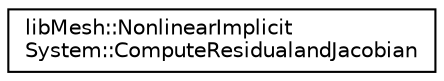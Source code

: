 digraph "Graphical Class Hierarchy"
{
  edge [fontname="Helvetica",fontsize="10",labelfontname="Helvetica",labelfontsize="10"];
  node [fontname="Helvetica",fontsize="10",shape=record];
  rankdir="LR";
  Node1 [label="libMesh::NonlinearImplicit\lSystem::ComputeResidualandJacobian",height=0.2,width=0.4,color="black", fillcolor="white", style="filled",URL="$classlibMesh_1_1NonlinearImplicitSystem_1_1ComputeResidualandJacobian.html"];
}
